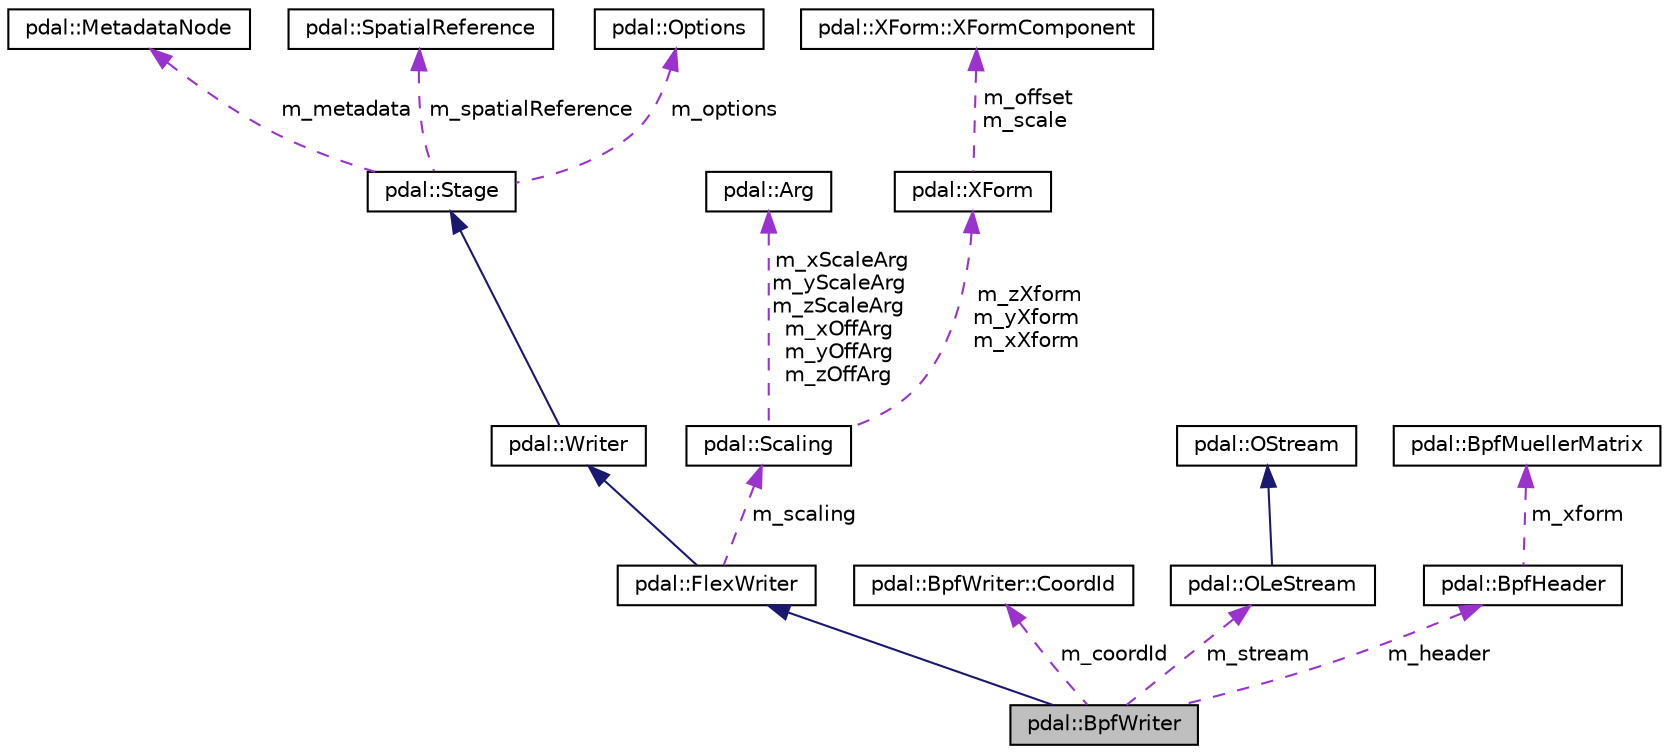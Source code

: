 digraph "pdal::BpfWriter"
{
  edge [fontname="Helvetica",fontsize="10",labelfontname="Helvetica",labelfontsize="10"];
  node [fontname="Helvetica",fontsize="10",shape=record];
  Node1 [label="pdal::BpfWriter",height=0.2,width=0.4,color="black", fillcolor="grey75", style="filled", fontcolor="black"];
  Node2 -> Node1 [dir="back",color="midnightblue",fontsize="10",style="solid",fontname="Helvetica"];
  Node2 [label="pdal::FlexWriter",height=0.2,width=0.4,color="black", fillcolor="white", style="filled",URL="$classpdal_1_1FlexWriter.html"];
  Node3 -> Node2 [dir="back",color="midnightblue",fontsize="10",style="solid",fontname="Helvetica"];
  Node3 [label="pdal::Writer",height=0.2,width=0.4,color="black", fillcolor="white", style="filled",URL="$classpdal_1_1Writer.html"];
  Node4 -> Node3 [dir="back",color="midnightblue",fontsize="10",style="solid",fontname="Helvetica"];
  Node4 [label="pdal::Stage",height=0.2,width=0.4,color="black", fillcolor="white", style="filled",URL="$classpdal_1_1Stage.html"];
  Node5 -> Node4 [dir="back",color="darkorchid3",fontsize="10",style="dashed",label=" m_metadata" ,fontname="Helvetica"];
  Node5 [label="pdal::MetadataNode",height=0.2,width=0.4,color="black", fillcolor="white", style="filled",URL="$classpdal_1_1MetadataNode.html"];
  Node6 -> Node4 [dir="back",color="darkorchid3",fontsize="10",style="dashed",label=" m_spatialReference" ,fontname="Helvetica"];
  Node6 [label="pdal::SpatialReference",height=0.2,width=0.4,color="black", fillcolor="white", style="filled",URL="$classpdal_1_1SpatialReference.html"];
  Node7 -> Node4 [dir="back",color="darkorchid3",fontsize="10",style="dashed",label=" m_options" ,fontname="Helvetica"];
  Node7 [label="pdal::Options",height=0.2,width=0.4,color="black", fillcolor="white", style="filled",URL="$classpdal_1_1Options.html"];
  Node8 -> Node2 [dir="back",color="darkorchid3",fontsize="10",style="dashed",label=" m_scaling" ,fontname="Helvetica"];
  Node8 [label="pdal::Scaling",height=0.2,width=0.4,color="black", fillcolor="white", style="filled",URL="$classpdal_1_1Scaling.html"];
  Node9 -> Node8 [dir="back",color="darkorchid3",fontsize="10",style="dashed",label=" m_xScaleArg\nm_yScaleArg\nm_zScaleArg\nm_xOffArg\nm_yOffArg\nm_zOffArg" ,fontname="Helvetica"];
  Node9 [label="pdal::Arg",height=0.2,width=0.4,color="black", fillcolor="white", style="filled",URL="$classpdal_1_1Arg.html"];
  Node10 -> Node8 [dir="back",color="darkorchid3",fontsize="10",style="dashed",label=" m_zXform\nm_yXform\nm_xXform" ,fontname="Helvetica"];
  Node10 [label="pdal::XForm",height=0.2,width=0.4,color="black", fillcolor="white", style="filled",URL="$structpdal_1_1XForm.html"];
  Node11 -> Node10 [dir="back",color="darkorchid3",fontsize="10",style="dashed",label=" m_offset\nm_scale" ,fontname="Helvetica"];
  Node11 [label="pdal::XForm::XFormComponent",height=0.2,width=0.4,color="black", fillcolor="white", style="filled",URL="$structpdal_1_1XForm_1_1XFormComponent.html"];
  Node12 -> Node1 [dir="back",color="darkorchid3",fontsize="10",style="dashed",label=" m_coordId" ,fontname="Helvetica"];
  Node12 [label="pdal::BpfWriter::CoordId",height=0.2,width=0.4,color="black", fillcolor="white", style="filled",URL="$structpdal_1_1BpfWriter_1_1CoordId.html"];
  Node13 -> Node1 [dir="back",color="darkorchid3",fontsize="10",style="dashed",label=" m_stream" ,fontname="Helvetica"];
  Node13 [label="pdal::OLeStream",height=0.2,width=0.4,color="black", fillcolor="white", style="filled",URL="$classpdal_1_1OLeStream.html"];
  Node14 -> Node13 [dir="back",color="midnightblue",fontsize="10",style="solid",fontname="Helvetica"];
  Node14 [label="pdal::OStream",height=0.2,width=0.4,color="black", fillcolor="white", style="filled",URL="$classpdal_1_1OStream.html"];
  Node15 -> Node1 [dir="back",color="darkorchid3",fontsize="10",style="dashed",label=" m_header" ,fontname="Helvetica"];
  Node15 [label="pdal::BpfHeader",height=0.2,width=0.4,color="black", fillcolor="white", style="filled",URL="$structpdal_1_1BpfHeader.html"];
  Node16 -> Node15 [dir="back",color="darkorchid3",fontsize="10",style="dashed",label=" m_xform" ,fontname="Helvetica"];
  Node16 [label="pdal::BpfMuellerMatrix",height=0.2,width=0.4,color="black", fillcolor="white", style="filled",URL="$structpdal_1_1BpfMuellerMatrix.html"];
}
